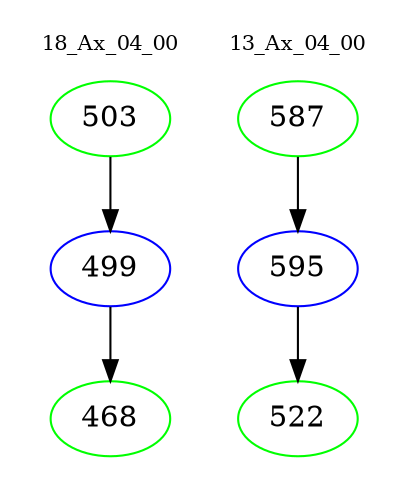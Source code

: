 digraph{
subgraph cluster_0 {
color = white
label = "18_Ax_04_00";
fontsize=10;
T0_503 [label="503", color="green"]
T0_503 -> T0_499 [color="black"]
T0_499 [label="499", color="blue"]
T0_499 -> T0_468 [color="black"]
T0_468 [label="468", color="green"]
}
subgraph cluster_1 {
color = white
label = "13_Ax_04_00";
fontsize=10;
T1_587 [label="587", color="green"]
T1_587 -> T1_595 [color="black"]
T1_595 [label="595", color="blue"]
T1_595 -> T1_522 [color="black"]
T1_522 [label="522", color="green"]
}
}
